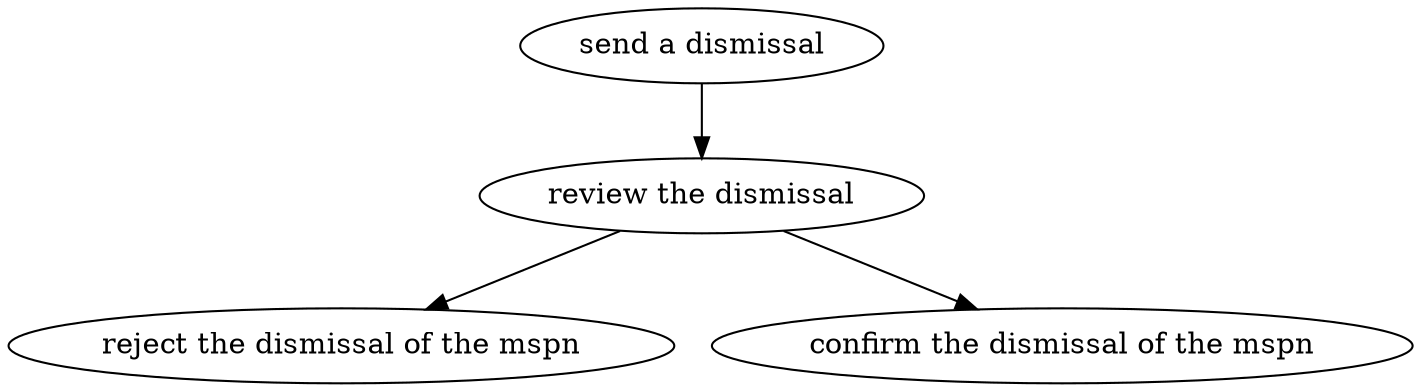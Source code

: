 strict digraph "doc-10.6" {
	graph [name="doc-10.6"];
	"send a dismissal"	[attrs="{'type': 'Activity', 'label': 'send a dismissal'}"];
	"review the dismissal"	[attrs="{'type': 'Activity', 'label': 'review the dismissal'}"];
	"send a dismissal" -> "review the dismissal"	[attrs="{'type': 'flow', 'label': 'flow'}"];
	"reject the dismissal of the mspn"	[attrs="{'type': 'Activity', 'label': 'reject the dismissal of the mspn'}"];
	"review the dismissal" -> "reject the dismissal of the mspn"	[attrs="{'type': 'flow', 'label': 'flow'}"];
	"confirm the dismissal of the mspn"	[attrs="{'type': 'Activity', 'label': 'confirm the dismissal of the mspn'}"];
	"review the dismissal" -> "confirm the dismissal of the mspn"	[attrs="{'type': 'flow', 'label': 'flow'}"];
}
